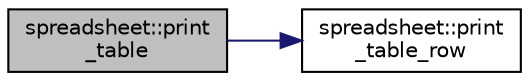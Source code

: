 digraph "spreadsheet::print_table"
{
  edge [fontname="Helvetica",fontsize="10",labelfontname="Helvetica",labelfontsize="10"];
  node [fontname="Helvetica",fontsize="10",shape=record];
  rankdir="LR";
  Node152 [label="spreadsheet::print\l_table",height=0.2,width=0.4,color="black", fillcolor="grey75", style="filled", fontcolor="black"];
  Node152 -> Node153 [color="midnightblue",fontsize="10",style="solid",fontname="Helvetica"];
  Node153 [label="spreadsheet::print\l_table_row",height=0.2,width=0.4,color="black", fillcolor="white", style="filled",URL="$d8/d11/classspreadsheet.html#a4ce933b94f321f9eb1c4b212e44c5461"];
}
